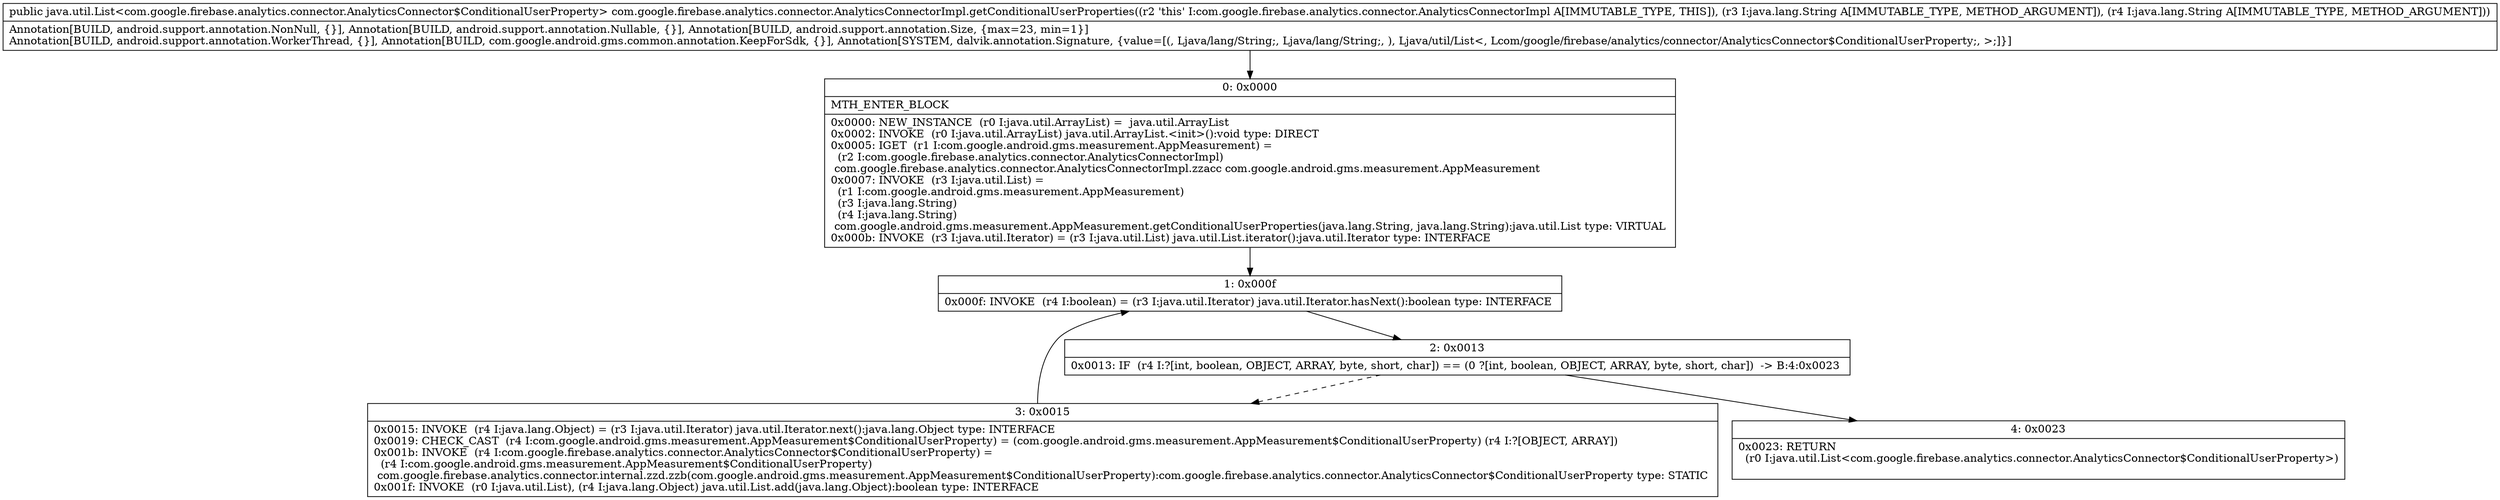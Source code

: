 digraph "CFG forcom.google.firebase.analytics.connector.AnalyticsConnectorImpl.getConditionalUserProperties(Ljava\/lang\/String;Ljava\/lang\/String;)Ljava\/util\/List;" {
Node_0 [shape=record,label="{0\:\ 0x0000|MTH_ENTER_BLOCK\l|0x0000: NEW_INSTANCE  (r0 I:java.util.ArrayList) =  java.util.ArrayList \l0x0002: INVOKE  (r0 I:java.util.ArrayList) java.util.ArrayList.\<init\>():void type: DIRECT \l0x0005: IGET  (r1 I:com.google.android.gms.measurement.AppMeasurement) = \l  (r2 I:com.google.firebase.analytics.connector.AnalyticsConnectorImpl)\l com.google.firebase.analytics.connector.AnalyticsConnectorImpl.zzacc com.google.android.gms.measurement.AppMeasurement \l0x0007: INVOKE  (r3 I:java.util.List) = \l  (r1 I:com.google.android.gms.measurement.AppMeasurement)\l  (r3 I:java.lang.String)\l  (r4 I:java.lang.String)\l com.google.android.gms.measurement.AppMeasurement.getConditionalUserProperties(java.lang.String, java.lang.String):java.util.List type: VIRTUAL \l0x000b: INVOKE  (r3 I:java.util.Iterator) = (r3 I:java.util.List) java.util.List.iterator():java.util.Iterator type: INTERFACE \l}"];
Node_1 [shape=record,label="{1\:\ 0x000f|0x000f: INVOKE  (r4 I:boolean) = (r3 I:java.util.Iterator) java.util.Iterator.hasNext():boolean type: INTERFACE \l}"];
Node_2 [shape=record,label="{2\:\ 0x0013|0x0013: IF  (r4 I:?[int, boolean, OBJECT, ARRAY, byte, short, char]) == (0 ?[int, boolean, OBJECT, ARRAY, byte, short, char])  \-\> B:4:0x0023 \l}"];
Node_3 [shape=record,label="{3\:\ 0x0015|0x0015: INVOKE  (r4 I:java.lang.Object) = (r3 I:java.util.Iterator) java.util.Iterator.next():java.lang.Object type: INTERFACE \l0x0019: CHECK_CAST  (r4 I:com.google.android.gms.measurement.AppMeasurement$ConditionalUserProperty) = (com.google.android.gms.measurement.AppMeasurement$ConditionalUserProperty) (r4 I:?[OBJECT, ARRAY]) \l0x001b: INVOKE  (r4 I:com.google.firebase.analytics.connector.AnalyticsConnector$ConditionalUserProperty) = \l  (r4 I:com.google.android.gms.measurement.AppMeasurement$ConditionalUserProperty)\l com.google.firebase.analytics.connector.internal.zzd.zzb(com.google.android.gms.measurement.AppMeasurement$ConditionalUserProperty):com.google.firebase.analytics.connector.AnalyticsConnector$ConditionalUserProperty type: STATIC \l0x001f: INVOKE  (r0 I:java.util.List), (r4 I:java.lang.Object) java.util.List.add(java.lang.Object):boolean type: INTERFACE \l}"];
Node_4 [shape=record,label="{4\:\ 0x0023|0x0023: RETURN  \l  (r0 I:java.util.List\<com.google.firebase.analytics.connector.AnalyticsConnector$ConditionalUserProperty\>)\l \l}"];
MethodNode[shape=record,label="{public java.util.List\<com.google.firebase.analytics.connector.AnalyticsConnector$ConditionalUserProperty\> com.google.firebase.analytics.connector.AnalyticsConnectorImpl.getConditionalUserProperties((r2 'this' I:com.google.firebase.analytics.connector.AnalyticsConnectorImpl A[IMMUTABLE_TYPE, THIS]), (r3 I:java.lang.String A[IMMUTABLE_TYPE, METHOD_ARGUMENT]), (r4 I:java.lang.String A[IMMUTABLE_TYPE, METHOD_ARGUMENT]))  | Annotation[BUILD, android.support.annotation.NonNull, \{\}], Annotation[BUILD, android.support.annotation.Nullable, \{\}], Annotation[BUILD, android.support.annotation.Size, \{max=23, min=1\}]\lAnnotation[BUILD, android.support.annotation.WorkerThread, \{\}], Annotation[BUILD, com.google.android.gms.common.annotation.KeepForSdk, \{\}], Annotation[SYSTEM, dalvik.annotation.Signature, \{value=[(, Ljava\/lang\/String;, Ljava\/lang\/String;, ), Ljava\/util\/List\<, Lcom\/google\/firebase\/analytics\/connector\/AnalyticsConnector$ConditionalUserProperty;, \>;]\}]\l}"];
MethodNode -> Node_0;
Node_0 -> Node_1;
Node_1 -> Node_2;
Node_2 -> Node_3[style=dashed];
Node_2 -> Node_4;
Node_3 -> Node_1;
}

